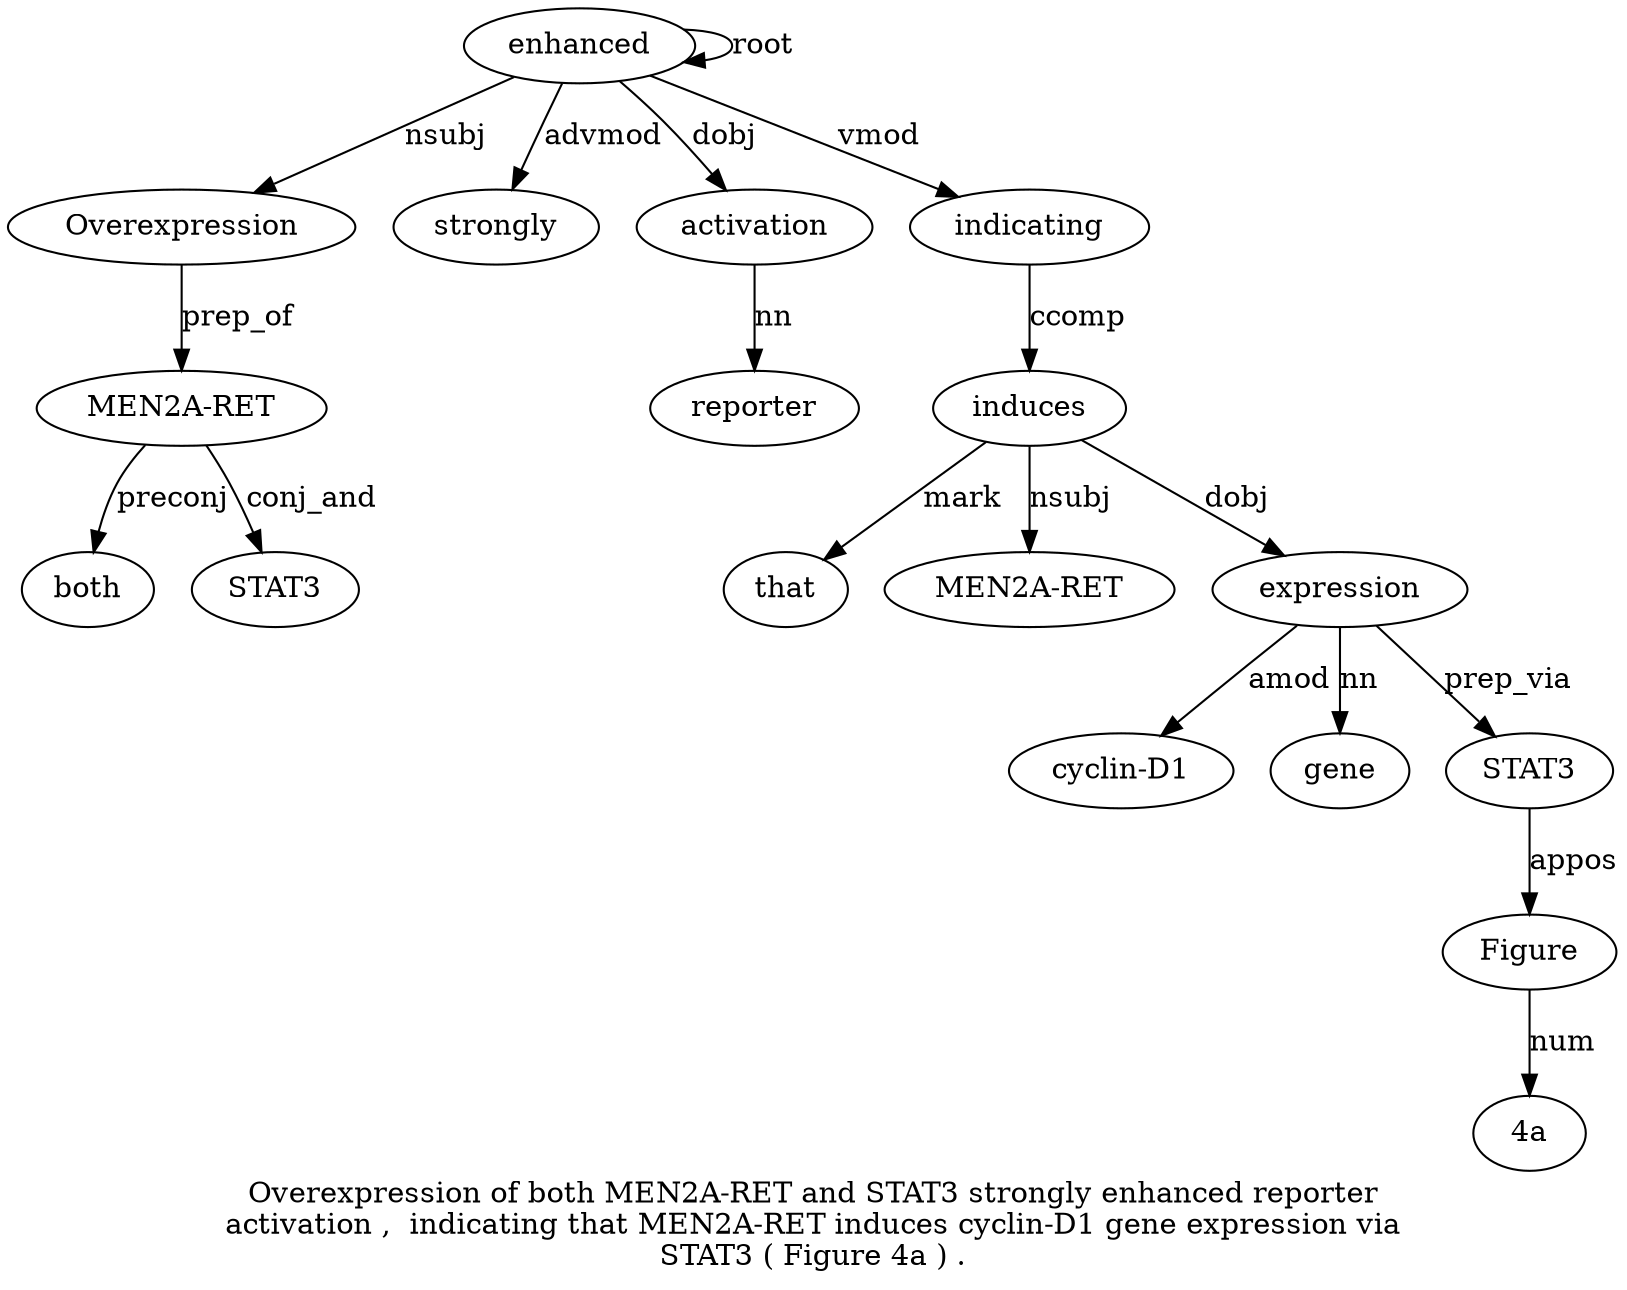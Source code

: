digraph "Overexpression of both MEN2A-RET and STAT3 strongly enhanced reporter activation ,  indicating that MEN2A-RET induces cyclin-D1 gene expression via STAT3 ( Figure 4a ) ." {
label="Overexpression of both MEN2A-RET and STAT3 strongly enhanced reporter
activation ,  indicating that MEN2A-RET induces cyclin-D1 gene expression via
STAT3 ( Figure 4a ) .";
enhanced8 [style=filled, fillcolor=white, label=enhanced];
Overexpression1 [style=filled, fillcolor=white, label=Overexpression];
enhanced8 -> Overexpression1  [label=nsubj];
"MEN2A-RET4" [style=filled, fillcolor=white, label="MEN2A-RET"];
both3 [style=filled, fillcolor=white, label=both];
"MEN2A-RET4" -> both3  [label=preconj];
Overexpression1 -> "MEN2A-RET4"  [label=prep_of];
STAT36 [style=filled, fillcolor=white, label=STAT3];
"MEN2A-RET4" -> STAT36  [label=conj_and];
strongly7 [style=filled, fillcolor=white, label=strongly];
enhanced8 -> strongly7  [label=advmod];
enhanced8 -> enhanced8  [label=root];
activation10 [style=filled, fillcolor=white, label=activation];
reporter9 [style=filled, fillcolor=white, label=reporter];
activation10 -> reporter9  [label=nn];
enhanced8 -> activation10  [label=dobj];
indicating12 [style=filled, fillcolor=white, label=indicating];
enhanced8 -> indicating12  [label=vmod];
induces15 [style=filled, fillcolor=white, label=induces];
that13 [style=filled, fillcolor=white, label=that];
induces15 -> that13  [label=mark];
"MEN2A-RET14" [style=filled, fillcolor=white, label="MEN2A-RET"];
induces15 -> "MEN2A-RET14"  [label=nsubj];
indicating12 -> induces15  [label=ccomp];
expression18 [style=filled, fillcolor=white, label=expression];
"cyclin-D16" [style=filled, fillcolor=white, label="cyclin-D1"];
expression18 -> "cyclin-D16"  [label=amod];
gene17 [style=filled, fillcolor=white, label=gene];
expression18 -> gene17  [label=nn];
induces15 -> expression18  [label=dobj];
STAT320 [style=filled, fillcolor=white, label=STAT3];
expression18 -> STAT320  [label=prep_via];
Figure22 [style=filled, fillcolor=white, label=Figure];
STAT320 -> Figure22  [label=appos];
"4a23" [style=filled, fillcolor=white, label="4a"];
Figure22 -> "4a23"  [label=num];
}
